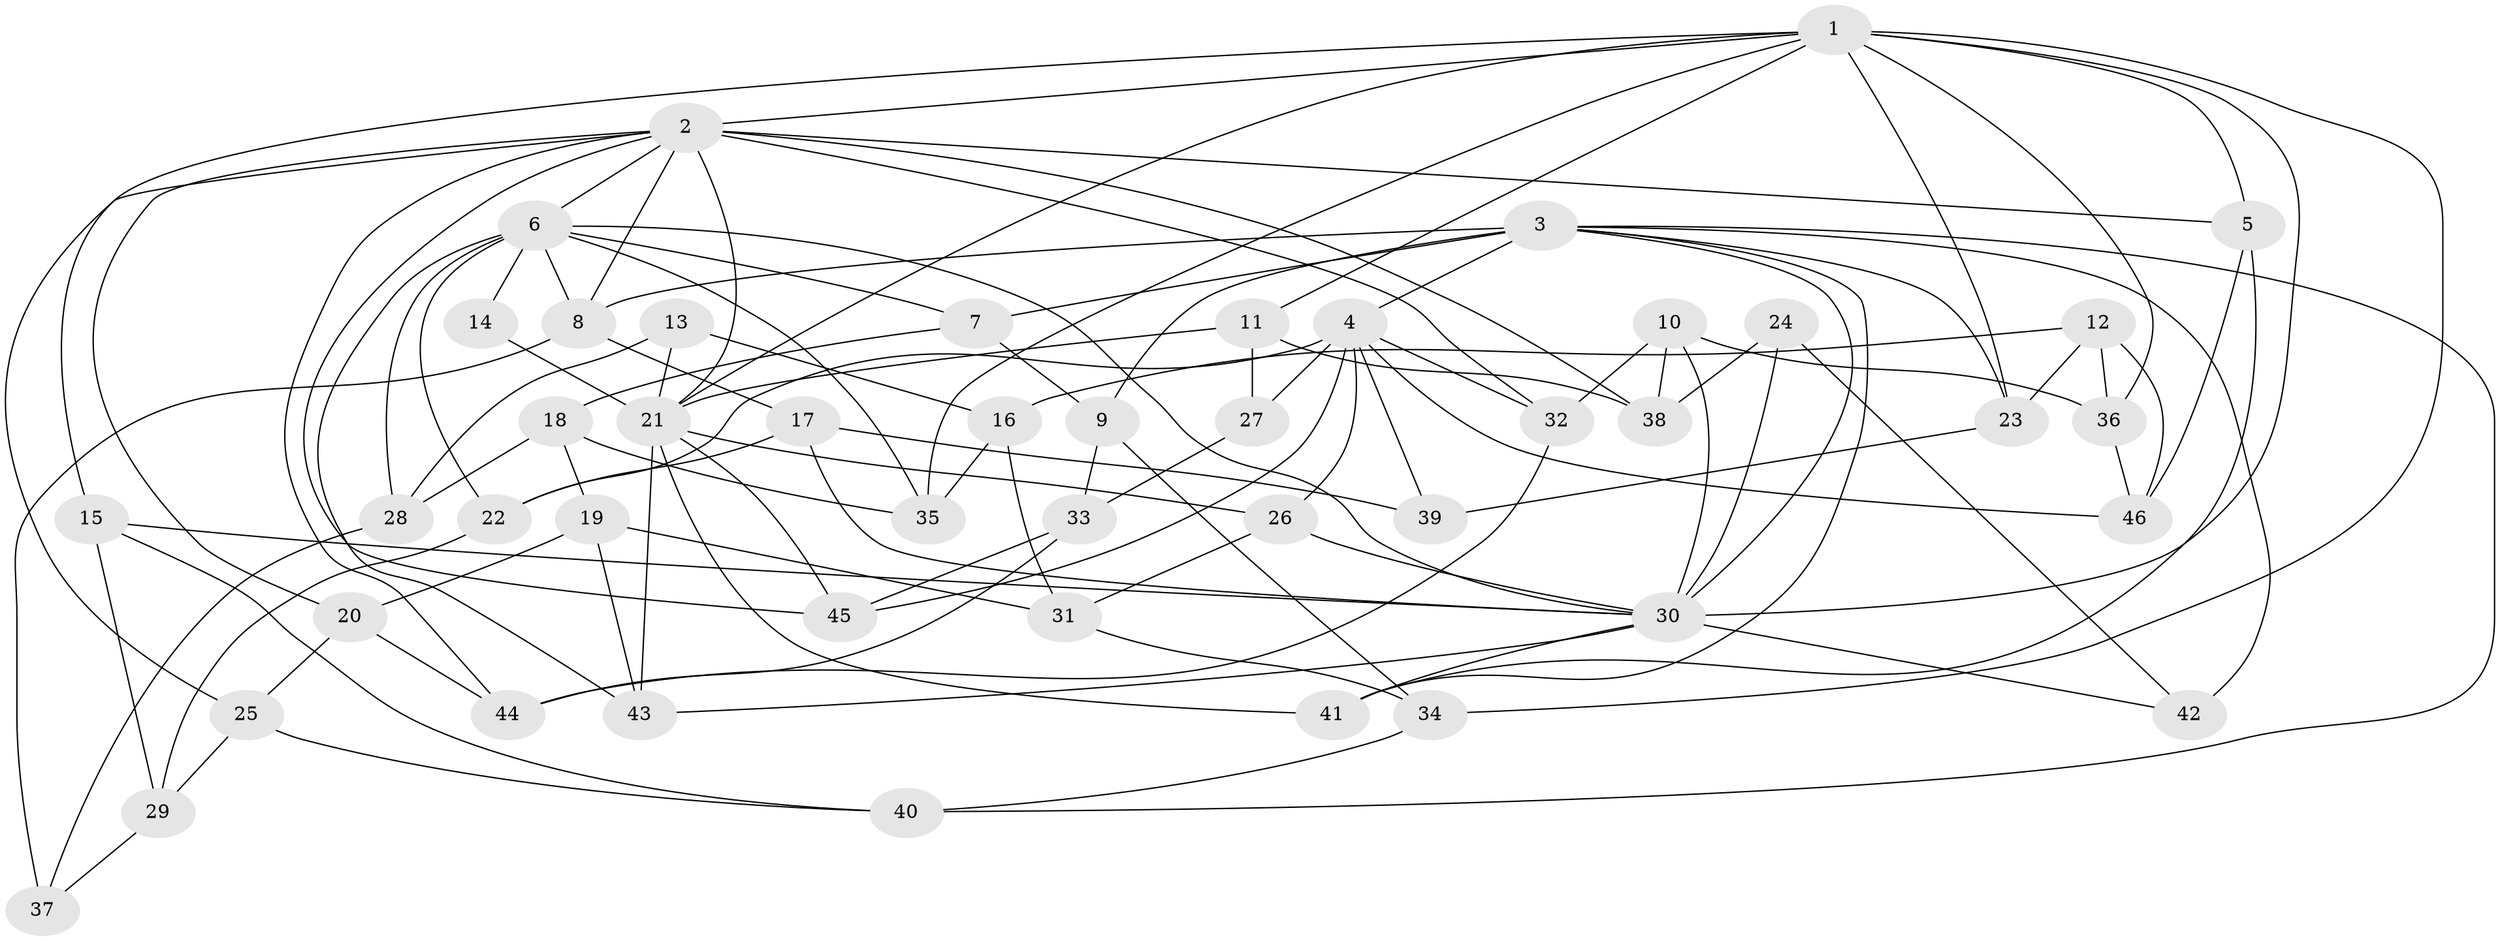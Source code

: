 // original degree distribution, {4: 1.0}
// Generated by graph-tools (version 1.1) at 2025/54/03/04/25 22:54:01]
// undirected, 46 vertices, 108 edges
graph export_dot {
  node [color=gray90,style=filled];
  1;
  2;
  3;
  4;
  5;
  6;
  7;
  8;
  9;
  10;
  11;
  12;
  13;
  14;
  15;
  16;
  17;
  18;
  19;
  20;
  21;
  22;
  23;
  24;
  25;
  26;
  27;
  28;
  29;
  30;
  31;
  32;
  33;
  34;
  35;
  36;
  37;
  38;
  39;
  40;
  41;
  42;
  43;
  44;
  45;
  46;
  1 -- 2 [weight=1.0];
  1 -- 5 [weight=1.0];
  1 -- 11 [weight=1.0];
  1 -- 15 [weight=1.0];
  1 -- 21 [weight=1.0];
  1 -- 23 [weight=1.0];
  1 -- 30 [weight=1.0];
  1 -- 34 [weight=1.0];
  1 -- 35 [weight=1.0];
  1 -- 36 [weight=1.0];
  2 -- 5 [weight=1.0];
  2 -- 6 [weight=1.0];
  2 -- 8 [weight=1.0];
  2 -- 20 [weight=1.0];
  2 -- 21 [weight=2.0];
  2 -- 25 [weight=1.0];
  2 -- 32 [weight=1.0];
  2 -- 38 [weight=1.0];
  2 -- 44 [weight=1.0];
  2 -- 45 [weight=1.0];
  3 -- 4 [weight=1.0];
  3 -- 7 [weight=1.0];
  3 -- 8 [weight=3.0];
  3 -- 9 [weight=1.0];
  3 -- 23 [weight=1.0];
  3 -- 30 [weight=1.0];
  3 -- 40 [weight=1.0];
  3 -- 41 [weight=1.0];
  3 -- 42 [weight=2.0];
  4 -- 22 [weight=1.0];
  4 -- 26 [weight=1.0];
  4 -- 27 [weight=2.0];
  4 -- 32 [weight=1.0];
  4 -- 39 [weight=2.0];
  4 -- 45 [weight=1.0];
  4 -- 46 [weight=1.0];
  5 -- 41 [weight=1.0];
  5 -- 46 [weight=1.0];
  6 -- 7 [weight=1.0];
  6 -- 8 [weight=1.0];
  6 -- 14 [weight=2.0];
  6 -- 22 [weight=1.0];
  6 -- 28 [weight=1.0];
  6 -- 30 [weight=1.0];
  6 -- 35 [weight=1.0];
  6 -- 43 [weight=1.0];
  7 -- 9 [weight=1.0];
  7 -- 18 [weight=1.0];
  8 -- 17 [weight=1.0];
  8 -- 37 [weight=2.0];
  9 -- 33 [weight=1.0];
  9 -- 34 [weight=1.0];
  10 -- 30 [weight=1.0];
  10 -- 32 [weight=1.0];
  10 -- 36 [weight=1.0];
  10 -- 38 [weight=1.0];
  11 -- 21 [weight=1.0];
  11 -- 27 [weight=1.0];
  11 -- 38 [weight=1.0];
  12 -- 16 [weight=1.0];
  12 -- 23 [weight=1.0];
  12 -- 36 [weight=1.0];
  12 -- 46 [weight=1.0];
  13 -- 16 [weight=1.0];
  13 -- 21 [weight=2.0];
  13 -- 28 [weight=1.0];
  14 -- 21 [weight=2.0];
  15 -- 29 [weight=1.0];
  15 -- 30 [weight=1.0];
  15 -- 40 [weight=1.0];
  16 -- 31 [weight=1.0];
  16 -- 35 [weight=1.0];
  17 -- 22 [weight=1.0];
  17 -- 30 [weight=1.0];
  17 -- 39 [weight=1.0];
  18 -- 19 [weight=1.0];
  18 -- 28 [weight=1.0];
  18 -- 35 [weight=1.0];
  19 -- 20 [weight=1.0];
  19 -- 31 [weight=1.0];
  19 -- 43 [weight=1.0];
  20 -- 25 [weight=1.0];
  20 -- 44 [weight=1.0];
  21 -- 26 [weight=1.0];
  21 -- 41 [weight=1.0];
  21 -- 43 [weight=1.0];
  21 -- 45 [weight=1.0];
  22 -- 29 [weight=1.0];
  23 -- 39 [weight=1.0];
  24 -- 30 [weight=2.0];
  24 -- 38 [weight=1.0];
  24 -- 42 [weight=1.0];
  25 -- 29 [weight=1.0];
  25 -- 40 [weight=1.0];
  26 -- 30 [weight=1.0];
  26 -- 31 [weight=1.0];
  27 -- 33 [weight=1.0];
  28 -- 37 [weight=1.0];
  29 -- 37 [weight=1.0];
  30 -- 41 [weight=1.0];
  30 -- 42 [weight=1.0];
  30 -- 43 [weight=1.0];
  31 -- 34 [weight=1.0];
  32 -- 44 [weight=1.0];
  33 -- 44 [weight=1.0];
  33 -- 45 [weight=1.0];
  34 -- 40 [weight=1.0];
  36 -- 46 [weight=1.0];
}
